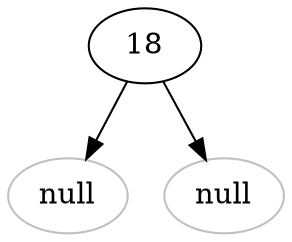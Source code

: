 digraph G {
	18 [color=black]
18->null0
	null0 [label="null", color="gray"]
	18->null1
	null1 [label="null", color="gray"]
	
}

